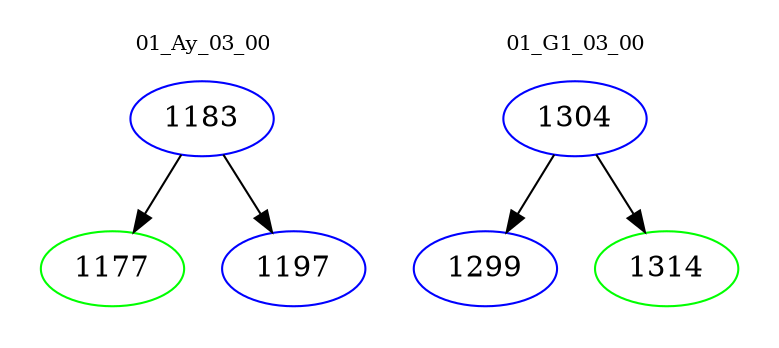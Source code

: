 digraph{
subgraph cluster_0 {
color = white
label = "01_Ay_03_00";
fontsize=10;
T0_1183 [label="1183", color="blue"]
T0_1183 -> T0_1177 [color="black"]
T0_1177 [label="1177", color="green"]
T0_1183 -> T0_1197 [color="black"]
T0_1197 [label="1197", color="blue"]
}
subgraph cluster_1 {
color = white
label = "01_G1_03_00";
fontsize=10;
T1_1304 [label="1304", color="blue"]
T1_1304 -> T1_1299 [color="black"]
T1_1299 [label="1299", color="blue"]
T1_1304 -> T1_1314 [color="black"]
T1_1314 [label="1314", color="green"]
}
}
